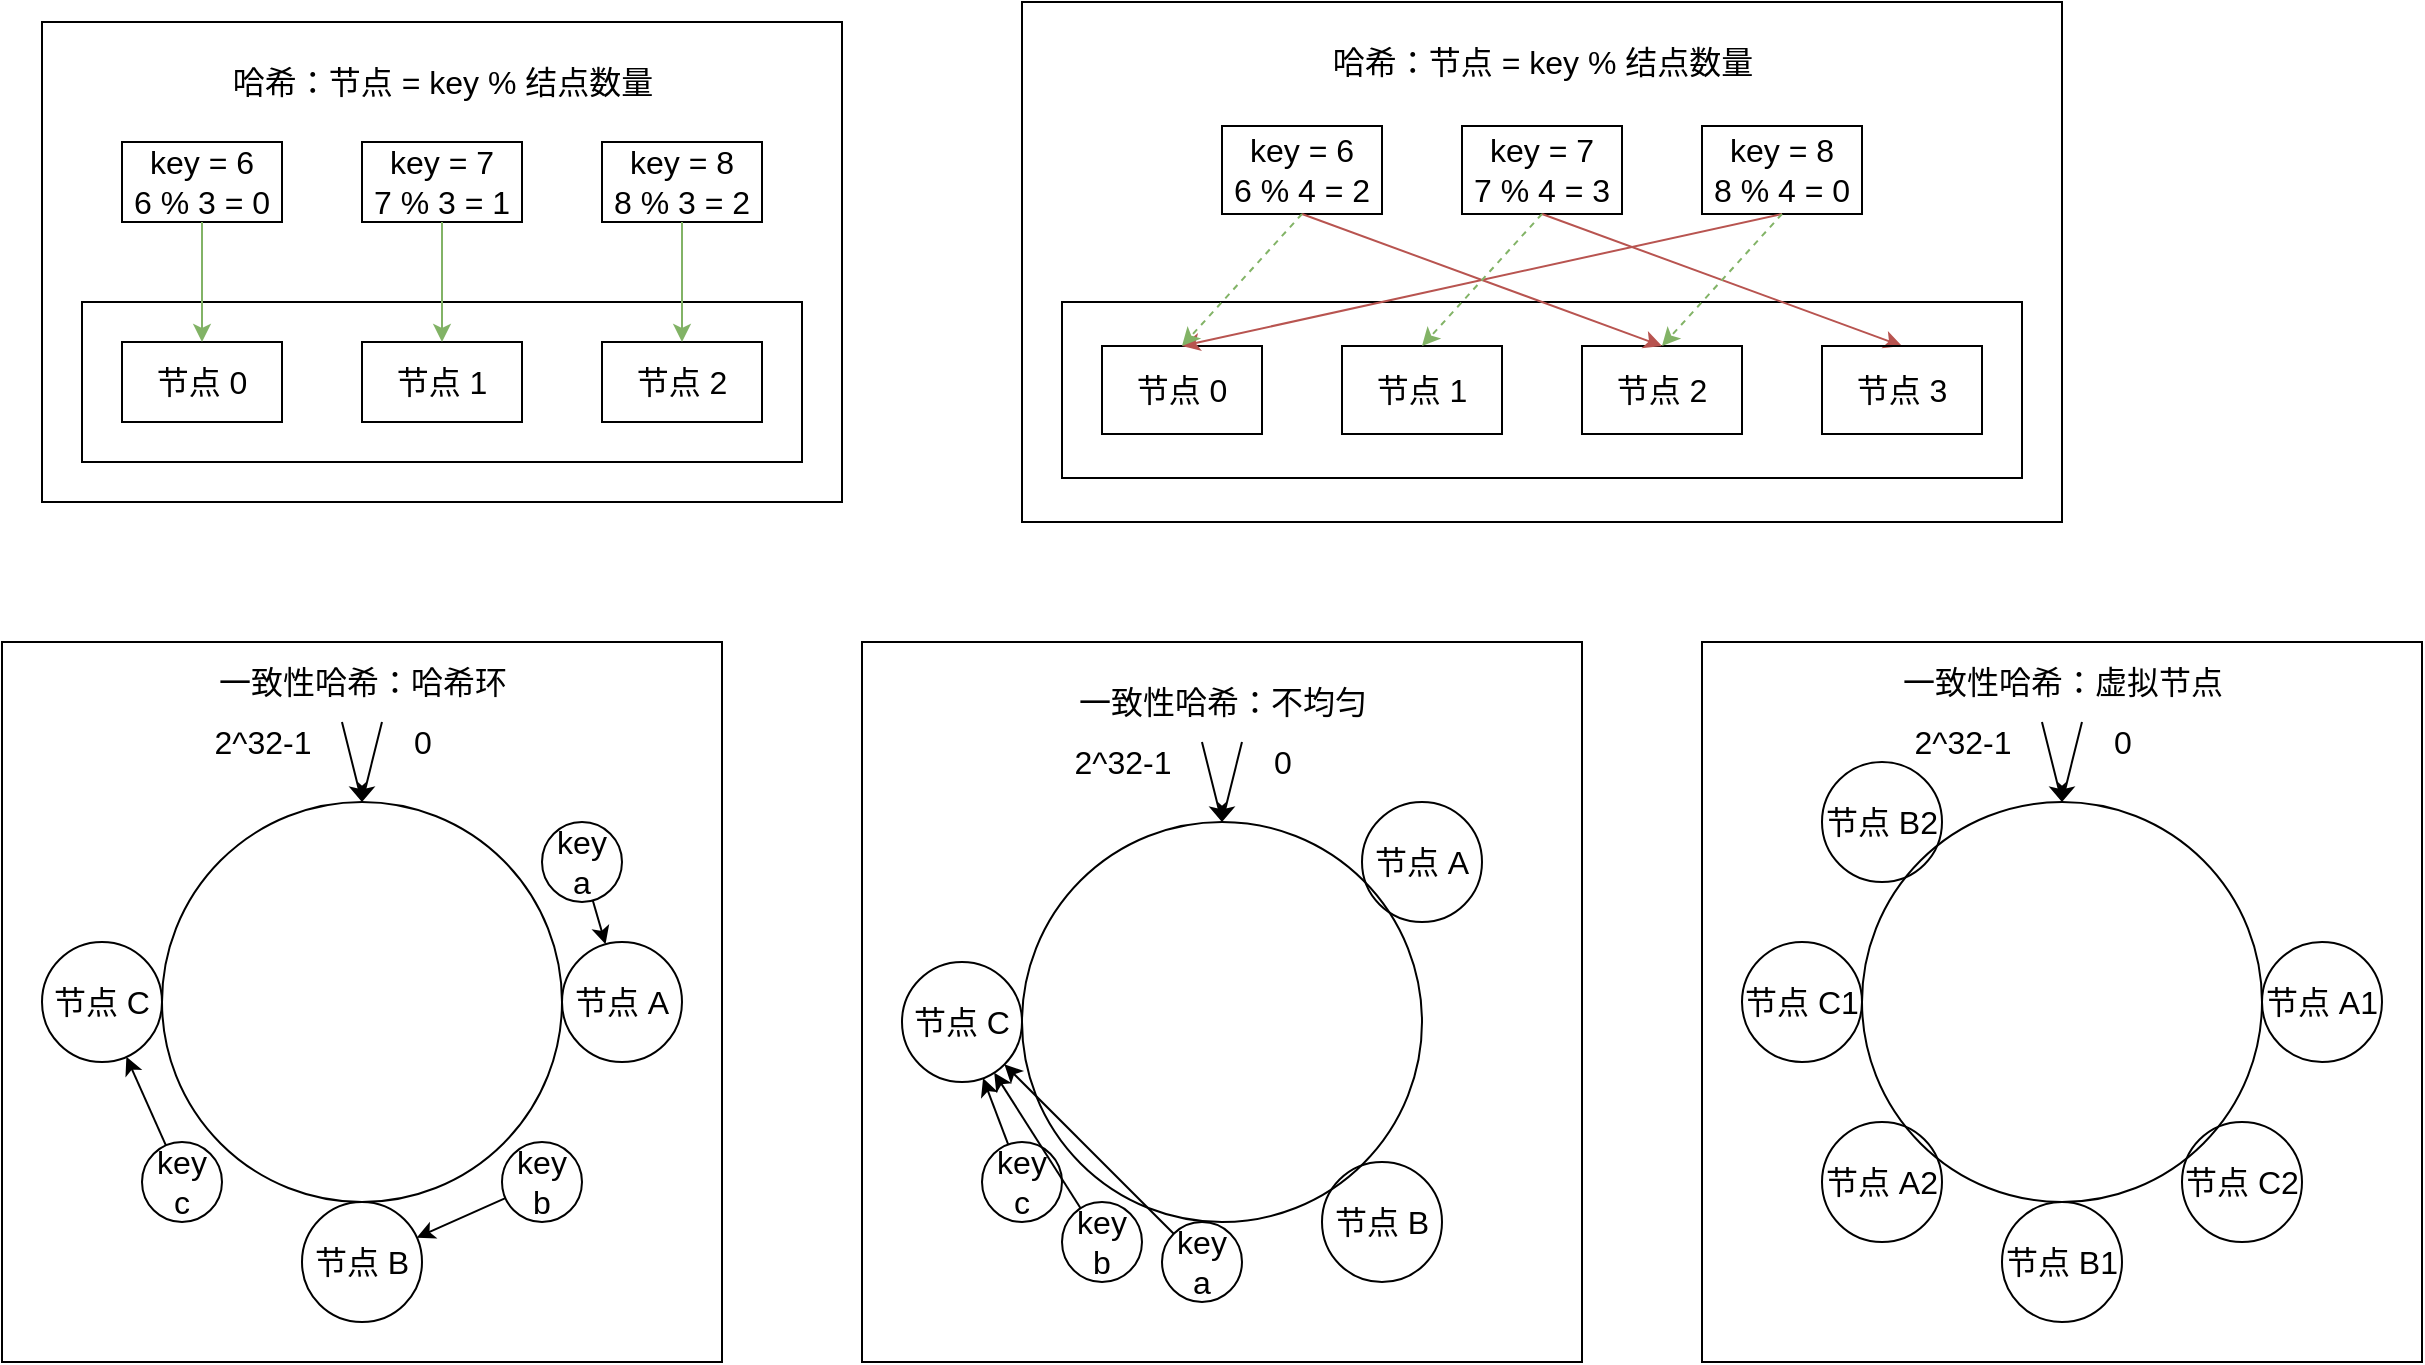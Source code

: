<mxfile version="17.4.2" type="device"><diagram id="4A3AHrhqkBytTZ4Egqqp" name="第 1 页"><mxGraphModel dx="318" dy="887" grid="1" gridSize="10" guides="1" tooltips="1" connect="1" arrows="0" fold="1" page="1" pageScale="1" pageWidth="827" pageHeight="1169" math="0" shadow="0"><root><mxCell id="0"/><mxCell id="1" parent="0"/><mxCell id="Lyq3fDjOrEpXF0PggJTx-3" value="" style="group" vertex="1" connectable="0" parent="1"><mxGeometry x="960" y="80" width="400" height="240" as="geometry"/></mxCell><mxCell id="YoetPpUAzAx6CNNWcJrQ-24" value="" style="rounded=0;whiteSpace=wrap;html=1;fontSize=16;strokeColor=default;fillColor=none;container=0;" parent="Lyq3fDjOrEpXF0PggJTx-3" vertex="1"><mxGeometry x="20" y="140" width="360" height="80" as="geometry"/></mxCell><mxCell id="YoetPpUAzAx6CNNWcJrQ-17" value="key = 6&lt;br&gt;6 % 3 = 0" style="rounded=0;whiteSpace=wrap;html=1;fontSize=16;strokeColor=default;fillColor=none;container=0;" parent="Lyq3fDjOrEpXF0PggJTx-3" vertex="1"><mxGeometry x="40" y="60" width="80" height="40" as="geometry"/></mxCell><mxCell id="YoetPpUAzAx6CNNWcJrQ-19" value="key = 7&lt;br&gt;7 % 3 = 1" style="rounded=0;whiteSpace=wrap;html=1;fontSize=16;strokeColor=default;fillColor=none;container=0;" parent="Lyq3fDjOrEpXF0PggJTx-3" vertex="1"><mxGeometry x="160" y="60" width="80" height="40" as="geometry"/></mxCell><mxCell id="YoetPpUAzAx6CNNWcJrQ-20" value="key = 8&lt;br&gt;8 % 3 = 2" style="rounded=0;whiteSpace=wrap;html=1;fontSize=16;strokeColor=default;fillColor=none;container=0;" parent="Lyq3fDjOrEpXF0PggJTx-3" vertex="1"><mxGeometry x="280" y="60" width="80" height="40" as="geometry"/></mxCell><mxCell id="YoetPpUAzAx6CNNWcJrQ-21" value="节点&amp;nbsp;0" style="rounded=0;whiteSpace=wrap;html=1;fontSize=16;strokeColor=default;fillColor=none;container=0;" parent="Lyq3fDjOrEpXF0PggJTx-3" vertex="1"><mxGeometry x="40" y="160" width="80" height="40" as="geometry"/></mxCell><mxCell id="YoetPpUAzAx6CNNWcJrQ-22" value="节点 1" style="rounded=0;whiteSpace=wrap;html=1;fontSize=16;strokeColor=default;fillColor=none;container=0;" parent="Lyq3fDjOrEpXF0PggJTx-3" vertex="1"><mxGeometry x="160" y="160" width="80" height="40" as="geometry"/></mxCell><mxCell id="YoetPpUAzAx6CNNWcJrQ-23" value="节点&amp;nbsp;2" style="rounded=0;whiteSpace=wrap;html=1;fontSize=16;strokeColor=default;fillColor=none;container=0;" parent="Lyq3fDjOrEpXF0PggJTx-3" vertex="1"><mxGeometry x="280" y="160" width="80" height="40" as="geometry"/></mxCell><mxCell id="YoetPpUAzAx6CNNWcJrQ-25" value="" style="endArrow=classic;html=1;rounded=0;fontSize=16;strokeColor=#82b366;fillColor=#d5e8d4;" parent="Lyq3fDjOrEpXF0PggJTx-3" source="YoetPpUAzAx6CNNWcJrQ-17" target="YoetPpUAzAx6CNNWcJrQ-21" edge="1"><mxGeometry width="50" height="50" relative="1" as="geometry"><mxPoint x="200" y="110" as="sourcePoint"/><mxPoint x="250" y="60" as="targetPoint"/></mxGeometry></mxCell><mxCell id="YoetPpUAzAx6CNNWcJrQ-26" value="" style="endArrow=classic;html=1;rounded=0;fontSize=16;strokeColor=#82b366;fillColor=#d5e8d4;" parent="Lyq3fDjOrEpXF0PggJTx-3" source="YoetPpUAzAx6CNNWcJrQ-19" target="YoetPpUAzAx6CNNWcJrQ-22" edge="1"><mxGeometry width="50" height="50" relative="1" as="geometry"><mxPoint x="200" y="110" as="sourcePoint"/><mxPoint x="250" y="60" as="targetPoint"/></mxGeometry></mxCell><mxCell id="YoetPpUAzAx6CNNWcJrQ-27" value="" style="endArrow=classic;html=1;rounded=0;fontSize=16;strokeColor=#82b366;fillColor=#d5e8d4;" parent="Lyq3fDjOrEpXF0PggJTx-3" source="YoetPpUAzAx6CNNWcJrQ-20" target="YoetPpUAzAx6CNNWcJrQ-23" edge="1"><mxGeometry width="50" height="50" relative="1" as="geometry"><mxPoint x="210" y="110" as="sourcePoint"/><mxPoint x="210" y="170" as="targetPoint"/></mxGeometry></mxCell><mxCell id="YoetPpUAzAx6CNNWcJrQ-40" value="" style="rounded=0;whiteSpace=wrap;html=1;fontSize=16;strokeColor=default;fillColor=none;container=0;" parent="Lyq3fDjOrEpXF0PggJTx-3" vertex="1"><mxGeometry width="400" height="240" as="geometry"/></mxCell><mxCell id="Lyq3fDjOrEpXF0PggJTx-2" value="哈希：节点 = key % 结点数量" style="text;html=1;align=center;verticalAlign=middle;resizable=0;points=[];autosize=1;strokeColor=none;fillColor=none;fontSize=16;" vertex="1" parent="Lyq3fDjOrEpXF0PggJTx-3"><mxGeometry x="85" y="20" width="230" height="20" as="geometry"/></mxCell><mxCell id="Lyq3fDjOrEpXF0PggJTx-10" value="" style="group" vertex="1" connectable="0" parent="1"><mxGeometry x="1450" y="70" width="520" height="260" as="geometry"/></mxCell><mxCell id="YoetPpUAzAx6CNNWcJrQ-42" value="" style="rounded=0;whiteSpace=wrap;html=1;fontSize=16;strokeColor=default;fillColor=none;container=0;" parent="Lyq3fDjOrEpXF0PggJTx-10" vertex="1"><mxGeometry width="520" height="260" as="geometry"/></mxCell><mxCell id="Lyq3fDjOrEpXF0PggJTx-4" value="哈希：节点 = key % 结点数量" style="text;html=1;align=center;verticalAlign=middle;resizable=0;points=[];autosize=1;strokeColor=none;fillColor=none;fontSize=16;container=0;" vertex="1" parent="Lyq3fDjOrEpXF0PggJTx-10"><mxGeometry x="145" y="20" width="230" height="20" as="geometry"/></mxCell><mxCell id="YoetPpUAzAx6CNNWcJrQ-28" value="" style="rounded=0;whiteSpace=wrap;html=1;fontSize=16;strokeColor=default;fillColor=none;container=0;" parent="Lyq3fDjOrEpXF0PggJTx-10" vertex="1"><mxGeometry x="20" y="150" width="480" height="88" as="geometry"/></mxCell><mxCell id="YoetPpUAzAx6CNNWcJrQ-29" value="key = 6&lt;br&gt;6 % 4 = 2" style="rounded=0;whiteSpace=wrap;html=1;fontSize=16;strokeColor=default;fillColor=none;container=0;" parent="Lyq3fDjOrEpXF0PggJTx-10" vertex="1"><mxGeometry x="100" y="62" width="80" height="44" as="geometry"/></mxCell><mxCell id="YoetPpUAzAx6CNNWcJrQ-30" value="key = 7&lt;br&gt;7 % 4 = 3" style="rounded=0;whiteSpace=wrap;html=1;fontSize=16;strokeColor=default;fillColor=none;container=0;" parent="Lyq3fDjOrEpXF0PggJTx-10" vertex="1"><mxGeometry x="220" y="62" width="80" height="44" as="geometry"/></mxCell><mxCell id="YoetPpUAzAx6CNNWcJrQ-31" value="key = 8&lt;br&gt;8 % 4 = 0" style="rounded=0;whiteSpace=wrap;html=1;fontSize=16;strokeColor=default;fillColor=none;container=0;" parent="Lyq3fDjOrEpXF0PggJTx-10" vertex="1"><mxGeometry x="340" y="62" width="80" height="44" as="geometry"/></mxCell><mxCell id="YoetPpUAzAx6CNNWcJrQ-32" value="节点&amp;nbsp;0" style="rounded=0;whiteSpace=wrap;html=1;fontSize=16;strokeColor=default;fillColor=none;container=0;" parent="Lyq3fDjOrEpXF0PggJTx-10" vertex="1"><mxGeometry x="40" y="172" width="80" height="44" as="geometry"/></mxCell><mxCell id="YoetPpUAzAx6CNNWcJrQ-33" value="节点 1" style="rounded=0;whiteSpace=wrap;html=1;fontSize=16;strokeColor=default;fillColor=none;container=0;" parent="Lyq3fDjOrEpXF0PggJTx-10" vertex="1"><mxGeometry x="160" y="172" width="80" height="44" as="geometry"/></mxCell><mxCell id="YoetPpUAzAx6CNNWcJrQ-34" value="节点&amp;nbsp;2" style="rounded=0;whiteSpace=wrap;html=1;fontSize=16;strokeColor=default;fillColor=none;container=0;" parent="Lyq3fDjOrEpXF0PggJTx-10" vertex="1"><mxGeometry x="280" y="172" width="80" height="44" as="geometry"/></mxCell><mxCell id="YoetPpUAzAx6CNNWcJrQ-35" value="" style="endArrow=classic;html=1;rounded=0;fontSize=16;strokeColor=#b85450;fillColor=#f8cecc;exitX=0.5;exitY=1;exitDx=0;exitDy=0;entryX=0.5;entryY=0;entryDx=0;entryDy=0;" parent="Lyq3fDjOrEpXF0PggJTx-10" source="YoetPpUAzAx6CNNWcJrQ-29" target="YoetPpUAzAx6CNNWcJrQ-34" edge="1"><mxGeometry width="50" height="50" relative="1" as="geometry"><mxPoint x="200" y="117" as="sourcePoint"/><mxPoint x="250" y="62" as="targetPoint"/></mxGeometry></mxCell><mxCell id="YoetPpUAzAx6CNNWcJrQ-36" value="" style="endArrow=classic;html=1;rounded=0;fontSize=16;strokeColor=#b85450;fillColor=#f8cecc;exitX=0.5;exitY=1;exitDx=0;exitDy=0;entryX=0.5;entryY=0;entryDx=0;entryDy=0;" parent="Lyq3fDjOrEpXF0PggJTx-10" source="YoetPpUAzAx6CNNWcJrQ-30" target="YoetPpUAzAx6CNNWcJrQ-38" edge="1"><mxGeometry width="50" height="50" relative="1" as="geometry"><mxPoint x="200" y="117" as="sourcePoint"/><mxPoint x="250" y="62" as="targetPoint"/></mxGeometry></mxCell><mxCell id="YoetPpUAzAx6CNNWcJrQ-37" value="" style="endArrow=classic;html=1;rounded=0;fontSize=16;strokeColor=#b85450;fillColor=#f8cecc;exitX=0.5;exitY=1;exitDx=0;exitDy=0;entryX=0.5;entryY=0;entryDx=0;entryDy=0;" parent="Lyq3fDjOrEpXF0PggJTx-10" source="YoetPpUAzAx6CNNWcJrQ-31" target="YoetPpUAzAx6CNNWcJrQ-32" edge="1"><mxGeometry width="50" height="50" relative="1" as="geometry"><mxPoint x="210" y="117" as="sourcePoint"/><mxPoint x="210" y="183" as="targetPoint"/></mxGeometry></mxCell><mxCell id="YoetPpUAzAx6CNNWcJrQ-38" value="节点 3" style="rounded=0;whiteSpace=wrap;html=1;fontSize=16;strokeColor=default;fillColor=none;container=0;" parent="Lyq3fDjOrEpXF0PggJTx-10" vertex="1"><mxGeometry x="400" y="172" width="80" height="44" as="geometry"/></mxCell><mxCell id="Lyq3fDjOrEpXF0PggJTx-5" value="" style="endArrow=classic;html=1;rounded=0;fontSize=16;strokeColor=#82b366;fillColor=#d5e8d4;exitX=0.5;exitY=1;exitDx=0;exitDy=0;entryX=0.5;entryY=0;entryDx=0;entryDy=0;dashed=1;" edge="1" parent="Lyq3fDjOrEpXF0PggJTx-10" source="YoetPpUAzAx6CNNWcJrQ-29" target="YoetPpUAzAx6CNNWcJrQ-32"><mxGeometry width="50" height="50" relative="1" as="geometry"><mxPoint x="550" y="112" as="sourcePoint"/><mxPoint x="550" y="172" as="targetPoint"/></mxGeometry></mxCell><mxCell id="Lyq3fDjOrEpXF0PggJTx-6" value="" style="endArrow=classic;html=1;rounded=0;fontSize=16;strokeColor=#82b366;fillColor=#d5e8d4;exitX=0.5;exitY=1;exitDx=0;exitDy=0;entryX=0.5;entryY=0;entryDx=0;entryDy=0;dashed=1;" edge="1" parent="Lyq3fDjOrEpXF0PggJTx-10" source="YoetPpUAzAx6CNNWcJrQ-30" target="YoetPpUAzAx6CNNWcJrQ-33"><mxGeometry width="50" height="50" relative="1" as="geometry"><mxPoint x="560" y="80" as="sourcePoint"/><mxPoint x="670" y="172" as="targetPoint"/></mxGeometry></mxCell><mxCell id="Lyq3fDjOrEpXF0PggJTx-7" value="" style="endArrow=classic;html=1;rounded=0;fontSize=16;strokeColor=#82b366;fillColor=#d5e8d4;exitX=0.5;exitY=1;exitDx=0;exitDy=0;entryX=0.5;entryY=0;entryDx=0;entryDy=0;dashed=1;" edge="1" parent="Lyq3fDjOrEpXF0PggJTx-10" source="YoetPpUAzAx6CNNWcJrQ-31" target="YoetPpUAzAx6CNNWcJrQ-34"><mxGeometry width="50" height="50" relative="1" as="geometry"><mxPoint x="610.0" y="112" as="sourcePoint"/><mxPoint x="610.0" y="172" as="targetPoint"/></mxGeometry></mxCell><mxCell id="Lyq3fDjOrEpXF0PggJTx-12" value="" style="group" vertex="1" connectable="0" parent="1"><mxGeometry x="940" y="390" width="360" height="360" as="geometry"/></mxCell><mxCell id="YoetPpUAzAx6CNNWcJrQ-52" value="" style="ellipse;whiteSpace=wrap;html=1;aspect=fixed;fontSize=16;strokeColor=default;fillColor=none;container=0;" parent="Lyq3fDjOrEpXF0PggJTx-12" vertex="1"><mxGeometry x="80" y="80" width="200" height="200" as="geometry"/></mxCell><mxCell id="YoetPpUAzAx6CNNWcJrQ-53" value="节点 C" style="ellipse;whiteSpace=wrap;html=1;aspect=fixed;fontSize=16;strokeColor=default;fillColor=none;container=0;" parent="Lyq3fDjOrEpXF0PggJTx-12" vertex="1"><mxGeometry x="20" y="150" width="60" height="60" as="geometry"/></mxCell><mxCell id="YoetPpUAzAx6CNNWcJrQ-54" value="节点 B" style="ellipse;whiteSpace=wrap;html=1;aspect=fixed;fontSize=16;strokeColor=default;fillColor=none;container=0;" parent="Lyq3fDjOrEpXF0PggJTx-12" vertex="1"><mxGeometry x="150" y="280" width="60" height="60" as="geometry"/></mxCell><mxCell id="YoetPpUAzAx6CNNWcJrQ-55" value="节点 A" style="ellipse;whiteSpace=wrap;html=1;aspect=fixed;fontSize=16;strokeColor=default;fillColor=none;container=0;" parent="Lyq3fDjOrEpXF0PggJTx-12" vertex="1"><mxGeometry x="280" y="150" width="60" height="60" as="geometry"/></mxCell><mxCell id="YoetPpUAzAx6CNNWcJrQ-56" value="" style="endArrow=classic;html=1;rounded=0;fontSize=16;strokeColor=#000000;entryX=0.5;entryY=0;entryDx=0;entryDy=0;" parent="Lyq3fDjOrEpXF0PggJTx-12" edge="1" target="YoetPpUAzAx6CNNWcJrQ-52"><mxGeometry width="50" height="50" relative="1" as="geometry"><mxPoint x="190" y="40" as="sourcePoint"/><mxPoint x="190" y="80" as="targetPoint"/></mxGeometry></mxCell><mxCell id="YoetPpUAzAx6CNNWcJrQ-57" value="" style="endArrow=classic;html=1;rounded=0;fontSize=16;strokeColor=#000000;entryX=0.5;entryY=0;entryDx=0;entryDy=0;" parent="Lyq3fDjOrEpXF0PggJTx-12" edge="1" target="YoetPpUAzAx6CNNWcJrQ-52"><mxGeometry width="50" height="50" relative="1" as="geometry"><mxPoint x="170" y="40" as="sourcePoint"/><mxPoint x="170" y="80" as="targetPoint"/></mxGeometry></mxCell><mxCell id="YoetPpUAzAx6CNNWcJrQ-58" value="0" style="text;html=1;align=center;verticalAlign=middle;resizable=0;points=[];autosize=1;strokeColor=none;fillColor=none;fontSize=16;container=0;" parent="Lyq3fDjOrEpXF0PggJTx-12" vertex="1"><mxGeometry x="200" y="40" width="20" height="20" as="geometry"/></mxCell><mxCell id="YoetPpUAzAx6CNNWcJrQ-59" value="2^32-1" style="text;html=1;align=center;verticalAlign=middle;resizable=0;points=[];autosize=1;strokeColor=none;fillColor=none;fontSize=16;container=0;" parent="Lyq3fDjOrEpXF0PggJTx-12" vertex="1"><mxGeometry x="100" y="40" width="60" height="20" as="geometry"/></mxCell><mxCell id="YoetPpUAzAx6CNNWcJrQ-60" value="key&lt;br&gt;a" style="ellipse;whiteSpace=wrap;html=1;aspect=fixed;fontSize=16;strokeColor=default;fillColor=none;container=0;" parent="Lyq3fDjOrEpXF0PggJTx-12" vertex="1"><mxGeometry x="270" y="90" width="40" height="40" as="geometry"/></mxCell><mxCell id="YoetPpUAzAx6CNNWcJrQ-61" value="key&lt;br&gt;b" style="ellipse;whiteSpace=wrap;html=1;aspect=fixed;fontSize=16;strokeColor=default;fillColor=none;container=0;" parent="Lyq3fDjOrEpXF0PggJTx-12" vertex="1"><mxGeometry x="250" y="250" width="40" height="40" as="geometry"/></mxCell><mxCell id="YoetPpUAzAx6CNNWcJrQ-62" value="key&lt;br&gt;c" style="ellipse;whiteSpace=wrap;html=1;aspect=fixed;fontSize=16;strokeColor=default;fillColor=none;container=0;" parent="Lyq3fDjOrEpXF0PggJTx-12" vertex="1"><mxGeometry x="70" y="250" width="40" height="40" as="geometry"/></mxCell><mxCell id="YoetPpUAzAx6CNNWcJrQ-63" value="" style="endArrow=classic;html=1;rounded=0;fontSize=16;strokeColor=#000000;" parent="Lyq3fDjOrEpXF0PggJTx-12" source="YoetPpUAzAx6CNNWcJrQ-61" target="YoetPpUAzAx6CNNWcJrQ-54" edge="1"><mxGeometry width="50" height="50" relative="1" as="geometry"><mxPoint x="150" y="130" as="sourcePoint"/><mxPoint x="200" y="80" as="targetPoint"/></mxGeometry></mxCell><mxCell id="YoetPpUAzAx6CNNWcJrQ-64" value="" style="endArrow=classic;html=1;rounded=0;fontSize=16;strokeColor=#000000;" parent="Lyq3fDjOrEpXF0PggJTx-12" source="YoetPpUAzAx6CNNWcJrQ-60" target="YoetPpUAzAx6CNNWcJrQ-55" edge="1"><mxGeometry width="50" height="50" relative="1" as="geometry"><mxPoint x="261.497" y="293.52" as="sourcePoint"/><mxPoint x="218.12" y="309.548" as="targetPoint"/></mxGeometry></mxCell><mxCell id="YoetPpUAzAx6CNNWcJrQ-65" value="" style="endArrow=classic;html=1;rounded=0;fontSize=16;strokeColor=#000000;" parent="Lyq3fDjOrEpXF0PggJTx-12" source="YoetPpUAzAx6CNNWcJrQ-62" target="YoetPpUAzAx6CNNWcJrQ-53" edge="1"><mxGeometry width="50" height="50" relative="1" as="geometry"><mxPoint x="294.519" y="128.117" as="sourcePoint"/><mxPoint x="308.578" y="162.26" as="targetPoint"/></mxGeometry></mxCell><mxCell id="YoetPpUAzAx6CNNWcJrQ-66" value="" style="rounded=0;whiteSpace=wrap;html=1;fontSize=16;strokeColor=default;fillColor=none;container=0;" parent="Lyq3fDjOrEpXF0PggJTx-12" vertex="1"><mxGeometry width="360" height="360" as="geometry"/></mxCell><mxCell id="Lyq3fDjOrEpXF0PggJTx-11" value="一致性哈希：哈希环" style="text;html=1;align=center;verticalAlign=middle;resizable=0;points=[];autosize=1;strokeColor=none;fillColor=none;fontSize=16;" vertex="1" parent="Lyq3fDjOrEpXF0PggJTx-12"><mxGeometry x="100" y="10" width="160" height="20" as="geometry"/></mxCell><mxCell id="Lyq3fDjOrEpXF0PggJTx-25" value="" style="group" vertex="1" connectable="0" parent="1"><mxGeometry x="1790" y="390" width="360" height="360" as="geometry"/></mxCell><mxCell id="YoetPpUAzAx6CNNWcJrQ-95" value="" style="ellipse;whiteSpace=wrap;html=1;aspect=fixed;fontSize=16;strokeColor=default;fillColor=none;container=0;" parent="Lyq3fDjOrEpXF0PggJTx-25" vertex="1"><mxGeometry x="80" y="80" width="200" height="200" as="geometry"/></mxCell><mxCell id="YoetPpUAzAx6CNNWcJrQ-96" value="节点 C1" style="ellipse;whiteSpace=wrap;html=1;aspect=fixed;fontSize=16;strokeColor=default;fillColor=none;container=0;" parent="Lyq3fDjOrEpXF0PggJTx-25" vertex="1"><mxGeometry x="20" y="150" width="60" height="60" as="geometry"/></mxCell><mxCell id="YoetPpUAzAx6CNNWcJrQ-97" value="节点 B2" style="ellipse;whiteSpace=wrap;html=1;aspect=fixed;fontSize=16;strokeColor=default;fillColor=none;container=0;" parent="Lyq3fDjOrEpXF0PggJTx-25" vertex="1"><mxGeometry x="60" y="60" width="60" height="60" as="geometry"/></mxCell><mxCell id="YoetPpUAzAx6CNNWcJrQ-98" value="节点 A2" style="ellipse;whiteSpace=wrap;html=1;aspect=fixed;fontSize=16;strokeColor=default;fillColor=none;container=0;" parent="Lyq3fDjOrEpXF0PggJTx-25" vertex="1"><mxGeometry x="60" y="240" width="60" height="60" as="geometry"/></mxCell><mxCell id="YoetPpUAzAx6CNNWcJrQ-109" value="" style="rounded=0;whiteSpace=wrap;html=1;fontSize=16;strokeColor=default;fillColor=none;container=0;" parent="Lyq3fDjOrEpXF0PggJTx-25" vertex="1"><mxGeometry width="360" height="360" as="geometry"/></mxCell><mxCell id="YoetPpUAzAx6CNNWcJrQ-111" value="节点 B1" style="ellipse;whiteSpace=wrap;html=1;aspect=fixed;fontSize=16;strokeColor=default;fillColor=none;container=0;" parent="Lyq3fDjOrEpXF0PggJTx-25" vertex="1"><mxGeometry x="150" y="280" width="60" height="60" as="geometry"/></mxCell><mxCell id="YoetPpUAzAx6CNNWcJrQ-112" value="节点 A1" style="ellipse;whiteSpace=wrap;html=1;aspect=fixed;fontSize=16;strokeColor=default;fillColor=none;container=0;" parent="Lyq3fDjOrEpXF0PggJTx-25" vertex="1"><mxGeometry x="280" y="150" width="60" height="60" as="geometry"/></mxCell><mxCell id="YoetPpUAzAx6CNNWcJrQ-116" value="节点 C2" style="ellipse;whiteSpace=wrap;html=1;aspect=fixed;fontSize=16;strokeColor=default;fillColor=none;container=0;" parent="Lyq3fDjOrEpXF0PggJTx-25" vertex="1"><mxGeometry x="240" y="240" width="60" height="60" as="geometry"/></mxCell><mxCell id="Lyq3fDjOrEpXF0PggJTx-19" value="" style="endArrow=classic;html=1;rounded=0;fontSize=16;strokeColor=#000000;entryX=0.5;entryY=0;entryDx=0;entryDy=0;" edge="1" parent="Lyq3fDjOrEpXF0PggJTx-25" target="YoetPpUAzAx6CNNWcJrQ-95"><mxGeometry width="50" height="50" relative="1" as="geometry"><mxPoint x="190" y="40" as="sourcePoint"/><mxPoint x="180" y="70" as="targetPoint"/></mxGeometry></mxCell><mxCell id="Lyq3fDjOrEpXF0PggJTx-20" value="" style="endArrow=classic;html=1;rounded=0;fontSize=16;strokeColor=#000000;entryX=0.5;entryY=0;entryDx=0;entryDy=0;" edge="1" parent="Lyq3fDjOrEpXF0PggJTx-25" target="YoetPpUAzAx6CNNWcJrQ-95"><mxGeometry width="50" height="50" relative="1" as="geometry"><mxPoint x="170" y="40" as="sourcePoint"/><mxPoint x="180" y="70" as="targetPoint"/></mxGeometry></mxCell><mxCell id="Lyq3fDjOrEpXF0PggJTx-21" value="0" style="text;html=1;align=center;verticalAlign=middle;resizable=0;points=[];autosize=1;strokeColor=none;fillColor=none;fontSize=16;container=0;" vertex="1" parent="Lyq3fDjOrEpXF0PggJTx-25"><mxGeometry x="200" y="40" width="20" height="20" as="geometry"/></mxCell><mxCell id="Lyq3fDjOrEpXF0PggJTx-22" value="2^32-1" style="text;html=1;align=center;verticalAlign=middle;resizable=0;points=[];autosize=1;strokeColor=none;fillColor=none;fontSize=16;container=0;" vertex="1" parent="Lyq3fDjOrEpXF0PggJTx-25"><mxGeometry x="100" y="40" width="60" height="20" as="geometry"/></mxCell><mxCell id="Lyq3fDjOrEpXF0PggJTx-23" value="一致性哈希：虚拟节点" style="text;html=1;align=center;verticalAlign=middle;resizable=0;points=[];autosize=1;strokeColor=none;fillColor=none;fontSize=16;" vertex="1" parent="Lyq3fDjOrEpXF0PggJTx-25"><mxGeometry x="90" y="10" width="180" height="20" as="geometry"/></mxCell><mxCell id="Lyq3fDjOrEpXF0PggJTx-27" value="" style="group" vertex="1" connectable="0" parent="1"><mxGeometry x="1370" y="390" width="360" height="360" as="geometry"/></mxCell><mxCell id="YoetPpUAzAx6CNNWcJrQ-86" value="" style="rounded=0;whiteSpace=wrap;html=1;fontSize=16;strokeColor=default;fillColor=none;container=0;" parent="Lyq3fDjOrEpXF0PggJTx-27" vertex="1"><mxGeometry width="360" height="360" as="geometry"/></mxCell><mxCell id="YoetPpUAzAx6CNNWcJrQ-72" value="" style="ellipse;whiteSpace=wrap;html=1;aspect=fixed;fontSize=16;strokeColor=default;fillColor=none;container=0;" parent="Lyq3fDjOrEpXF0PggJTx-27" vertex="1"><mxGeometry x="80" y="90" width="200" height="200" as="geometry"/></mxCell><mxCell id="YoetPpUAzAx6CNNWcJrQ-73" value="节点 C" style="ellipse;whiteSpace=wrap;html=1;aspect=fixed;fontSize=16;strokeColor=default;fillColor=none;container=0;" parent="Lyq3fDjOrEpXF0PggJTx-27" vertex="1"><mxGeometry x="20" y="160" width="60" height="60" as="geometry"/></mxCell><mxCell id="YoetPpUAzAx6CNNWcJrQ-74" value="节点 B" style="ellipse;whiteSpace=wrap;html=1;aspect=fixed;fontSize=16;strokeColor=default;fillColor=none;container=0;" parent="Lyq3fDjOrEpXF0PggJTx-27" vertex="1"><mxGeometry x="230" y="260" width="60" height="60" as="geometry"/></mxCell><mxCell id="YoetPpUAzAx6CNNWcJrQ-75" value="节点 A" style="ellipse;whiteSpace=wrap;html=1;aspect=fixed;fontSize=16;strokeColor=default;fillColor=none;container=0;" parent="Lyq3fDjOrEpXF0PggJTx-27" vertex="1"><mxGeometry x="250" y="80" width="60" height="60" as="geometry"/></mxCell><mxCell id="YoetPpUAzAx6CNNWcJrQ-80" value="key&lt;br&gt;a" style="ellipse;whiteSpace=wrap;html=1;aspect=fixed;fontSize=16;strokeColor=default;fillColor=none;container=0;" parent="Lyq3fDjOrEpXF0PggJTx-27" vertex="1"><mxGeometry x="150" y="290" width="40" height="40" as="geometry"/></mxCell><mxCell id="YoetPpUAzAx6CNNWcJrQ-81" value="key&lt;br&gt;b" style="ellipse;whiteSpace=wrap;html=1;aspect=fixed;fontSize=16;strokeColor=default;fillColor=none;container=0;" parent="Lyq3fDjOrEpXF0PggJTx-27" vertex="1"><mxGeometry x="100" y="280" width="40" height="40" as="geometry"/></mxCell><mxCell id="YoetPpUAzAx6CNNWcJrQ-82" value="key&lt;br&gt;c" style="ellipse;whiteSpace=wrap;html=1;aspect=fixed;fontSize=16;strokeColor=default;fillColor=none;container=0;" parent="Lyq3fDjOrEpXF0PggJTx-27" vertex="1"><mxGeometry x="60" y="250" width="40" height="40" as="geometry"/></mxCell><mxCell id="YoetPpUAzAx6CNNWcJrQ-83" value="" style="endArrow=classic;html=1;rounded=0;fontSize=16;strokeColor=#000000;" parent="Lyq3fDjOrEpXF0PggJTx-27" source="YoetPpUAzAx6CNNWcJrQ-81" target="YoetPpUAzAx6CNNWcJrQ-73" edge="1"><mxGeometry width="50" height="50" relative="1" as="geometry"><mxPoint x="150" y="140" as="sourcePoint"/><mxPoint x="200" y="90" as="targetPoint"/></mxGeometry></mxCell><mxCell id="YoetPpUAzAx6CNNWcJrQ-84" value="" style="endArrow=classic;html=1;rounded=0;fontSize=16;strokeColor=#000000;" parent="Lyq3fDjOrEpXF0PggJTx-27" source="YoetPpUAzAx6CNNWcJrQ-80" target="YoetPpUAzAx6CNNWcJrQ-73" edge="1"><mxGeometry width="50" height="50" relative="1" as="geometry"><mxPoint x="261.497" y="303.52" as="sourcePoint"/><mxPoint x="218.12" y="319.548" as="targetPoint"/></mxGeometry></mxCell><mxCell id="YoetPpUAzAx6CNNWcJrQ-85" value="" style="endArrow=classic;html=1;rounded=0;fontSize=16;strokeColor=#000000;" parent="Lyq3fDjOrEpXF0PggJTx-27" source="YoetPpUAzAx6CNNWcJrQ-82" target="YoetPpUAzAx6CNNWcJrQ-73" edge="1"><mxGeometry width="50" height="50" relative="1" as="geometry"><mxPoint x="294.519" y="138.117" as="sourcePoint"/><mxPoint x="308.578" y="172.26" as="targetPoint"/></mxGeometry></mxCell><mxCell id="Lyq3fDjOrEpXF0PggJTx-13" value="" style="endArrow=classic;html=1;rounded=0;fontSize=16;strokeColor=#000000;entryX=0.5;entryY=0;entryDx=0;entryDy=0;" edge="1" parent="Lyq3fDjOrEpXF0PggJTx-27" target="YoetPpUAzAx6CNNWcJrQ-72"><mxGeometry width="50" height="50" relative="1" as="geometry"><mxPoint x="190" y="50.0" as="sourcePoint"/><mxPoint x="180" y="90" as="targetPoint"/></mxGeometry></mxCell><mxCell id="Lyq3fDjOrEpXF0PggJTx-14" value="" style="endArrow=classic;html=1;rounded=0;fontSize=16;strokeColor=#000000;entryX=0.5;entryY=0;entryDx=0;entryDy=0;" edge="1" parent="Lyq3fDjOrEpXF0PggJTx-27" target="YoetPpUAzAx6CNNWcJrQ-72"><mxGeometry width="50" height="50" relative="1" as="geometry"><mxPoint x="170" y="50.0" as="sourcePoint"/><mxPoint x="170" y="80" as="targetPoint"/></mxGeometry></mxCell><mxCell id="Lyq3fDjOrEpXF0PggJTx-15" value="0" style="text;html=1;align=center;verticalAlign=middle;resizable=0;points=[];autosize=1;strokeColor=none;fillColor=none;fontSize=16;container=0;" vertex="1" parent="Lyq3fDjOrEpXF0PggJTx-27"><mxGeometry x="200" y="50" width="20" height="20" as="geometry"/></mxCell><mxCell id="Lyq3fDjOrEpXF0PggJTx-16" value="2^32-1" style="text;html=1;align=center;verticalAlign=middle;resizable=0;points=[];autosize=1;strokeColor=none;fillColor=none;fontSize=16;container=0;" vertex="1" parent="Lyq3fDjOrEpXF0PggJTx-27"><mxGeometry x="100" y="50" width="60" height="20" as="geometry"/></mxCell><mxCell id="Lyq3fDjOrEpXF0PggJTx-17" value="一致性哈希：不均匀" style="text;html=1;align=center;verticalAlign=middle;resizable=0;points=[];autosize=1;strokeColor=none;fillColor=none;fontSize=16;container=0;" vertex="1" parent="Lyq3fDjOrEpXF0PggJTx-27"><mxGeometry x="100" y="20" width="160" height="20" as="geometry"/></mxCell></root></mxGraphModel></diagram></mxfile>